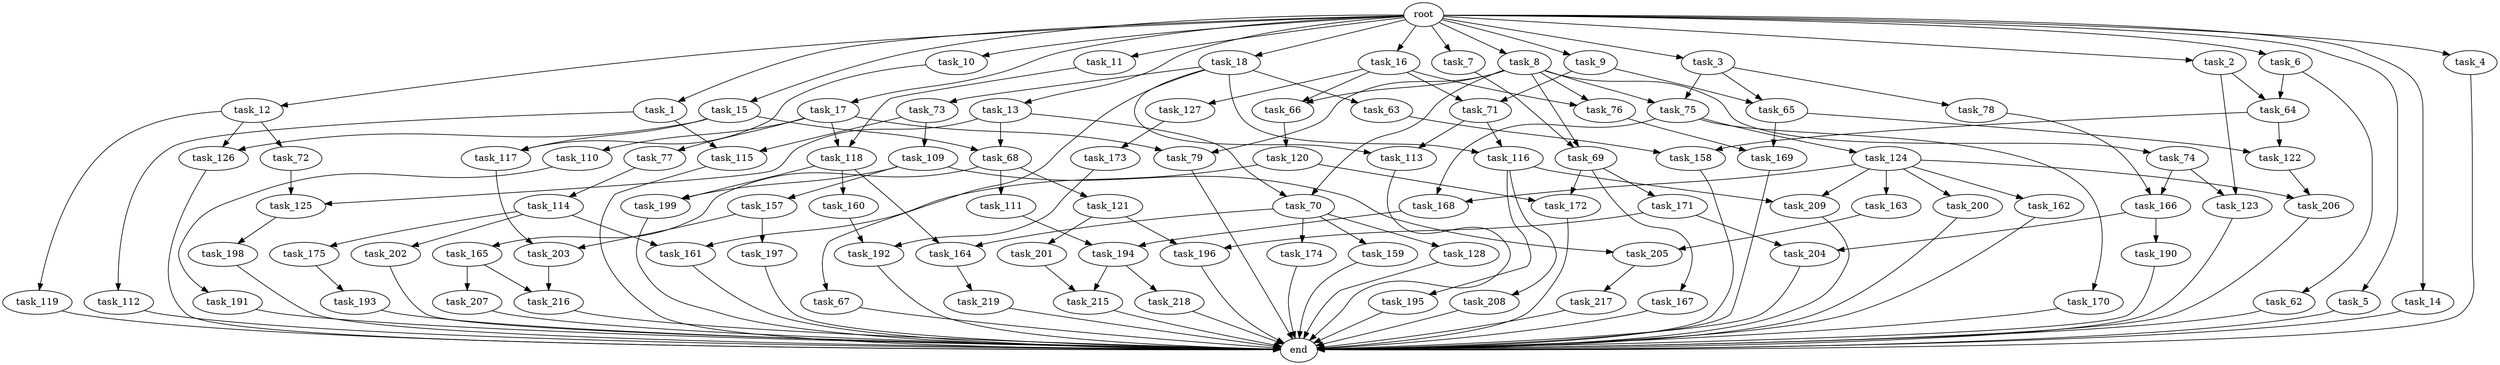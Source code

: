 digraph G {
  task_171 [size="773094113.280000"];
  task_109 [size="4209067950.080000"];
  task_191 [size="3092376453.120000"];
  task_207 [size="2147483648.000000"];
  task_15 [size="10.240000"];
  task_128 [size="1374389534.720000"];
  task_64 [size="10737418240.000000"];
  task_190 [size="1374389534.720000"];
  task_195 [size="8589934592.000000"];
  task_79 [size="7301444403.200000"];
  task_209 [size="17179869184.000000"];
  task_16 [size="10.240000"];
  task_110 [size="4209067950.080000"];
  task_68 [size="6270652252.160000"];
  task_162 [size="8589934592.000000"];
  task_217 [size="2147483648.000000"];
  task_74 [size="3092376453.120000"];
  task_158 [size="14087492730.880001"];
  task_1 [size="10.240000"];
  task_114 [size="2147483648.000000"];
  task_160 [size="1374389534.720000"];
  task_11 [size="10.240000"];
  task_62 [size="8589934592.000000"];
  task_2 [size="10.240000"];
  task_10 [size="10.240000"];
  task_127 [size="6957847019.520000"];
  task_66 [size="10050223472.639999"];
  task_123 [size="3521873182.720000"];
  task_166 [size="3521873182.720000"];
  task_122 [size="11682311045.120001"];
  task_72 [size="773094113.280000"];
  task_17 [size="10.240000"];
  task_174 [size="1374389534.720000"];
  task_199 [size="2147483648.000000"];
  task_67 [size="343597383.680000"];
  task_218 [size="4209067950.080000"];
  task_203 [size="2920577761.280000"];
  task_157 [size="773094113.280000"];
  task_172 [size="1116691496.960000"];
  task_12 [size="10.240000"];
  task_121 [size="8589934592.000000"];
  task_77 [size="4209067950.080000"];
  task_194 [size="12455405158.400000"];
  task_197 [size="2147483648.000000"];
  task_167 [size="773094113.280000"];
  task_70 [size="3865470566.400000"];
  end [size="0.000000"];
  task_170 [size="343597383.680000"];
  task_9 [size="10.240000"];
  task_78 [size="8589934592.000000"];
  task_165 [size="8589934592.000000"];
  task_159 [size="1374389534.720000"];
  task_163 [size="8589934592.000000"];
  task_192 [size="3435973836.800000"];
  task_202 [size="8589934592.000000"];
  task_69 [size="7301444403.200000"];
  task_118 [size="4552665333.760000"];
  task_196 [size="5841155522.560000"];
  task_201 [size="343597383.680000"];
  task_65 [size="15547781611.520000"];
  task_198 [size="1374389534.720000"];
  task_168 [size="8933531975.680000"];
  task_206 [size="12799002542.080000"];
  task_13 [size="10.240000"];
  task_193 [size="5497558138.880000"];
  task_18 [size="10.240000"];
  task_219 [size="2147483648.000000"];
  task_3 [size="10.240000"];
  task_126 [size="6270652252.160000"];
  task_216 [size="10737418240.000000"];
  task_169 [size="4466765987.840000"];
  task_5 [size="10.240000"];
  task_76 [size="10050223472.639999"];
  task_115 [size="4552665333.760000"];
  task_8 [size="10.240000"];
  task_161 [size="8933531975.680000"];
  task_73 [size="343597383.680000"];
  task_14 [size="10.240000"];
  task_116 [size="1717986918.400000"];
  task_4 [size="10.240000"];
  task_119 [size="773094113.280000"];
  task_164 [size="2748779069.440000"];
  task_200 [size="8589934592.000000"];
  task_113 [size="1717986918.400000"];
  task_175 [size="8589934592.000000"];
  task_112 [size="343597383.680000"];
  root [size="0.000000"];
  task_120 [size="5497558138.880000"];
  task_125 [size="2147483648.000000"];
  task_6 [size="10.240000"];
  task_215 [size="6356551598.080000"];
  task_208 [size="8589934592.000000"];
  task_124 [size="343597383.680000"];
  task_117 [size="6871947673.600000"];
  task_173 [size="343597383.680000"];
  task_205 [size="6270652252.160000"];
  task_111 [size="8589934592.000000"];
  task_204 [size="6871947673.600000"];
  task_63 [size="343597383.680000"];
  task_7 [size="10.240000"];
  task_71 [size="13915694039.040001"];
  task_75 [size="11682311045.120001"];

  task_171 -> task_204 [size="536870912.000000"];
  task_171 -> task_196 [size="536870912.000000"];
  task_109 -> task_199 [size="75497472.000000"];
  task_109 -> task_205 [size="75497472.000000"];
  task_109 -> task_157 [size="75497472.000000"];
  task_191 -> end [size="1.000000"];
  task_207 -> end [size="1.000000"];
  task_15 -> task_126 [size="536870912.000000"];
  task_15 -> task_68 [size="536870912.000000"];
  task_15 -> task_117 [size="536870912.000000"];
  task_128 -> end [size="1.000000"];
  task_64 -> task_122 [size="838860800.000000"];
  task_64 -> task_158 [size="838860800.000000"];
  task_190 -> end [size="1.000000"];
  task_195 -> end [size="1.000000"];
  task_79 -> end [size="1.000000"];
  task_209 -> end [size="1.000000"];
  task_16 -> task_127 [size="679477248.000000"];
  task_16 -> task_66 [size="679477248.000000"];
  task_16 -> task_76 [size="679477248.000000"];
  task_16 -> task_71 [size="679477248.000000"];
  task_110 -> task_191 [size="301989888.000000"];
  task_68 -> task_121 [size="838860800.000000"];
  task_68 -> task_111 [size="838860800.000000"];
  task_68 -> task_165 [size="838860800.000000"];
  task_162 -> end [size="1.000000"];
  task_217 -> end [size="1.000000"];
  task_74 -> task_166 [size="134217728.000000"];
  task_74 -> task_123 [size="134217728.000000"];
  task_158 -> end [size="1.000000"];
  task_1 -> task_112 [size="33554432.000000"];
  task_1 -> task_115 [size="33554432.000000"];
  task_114 -> task_161 [size="838860800.000000"];
  task_114 -> task_202 [size="838860800.000000"];
  task_114 -> task_175 [size="838860800.000000"];
  task_160 -> task_192 [size="33554432.000000"];
  task_11 -> task_118 [size="33554432.000000"];
  task_62 -> end [size="1.000000"];
  task_2 -> task_64 [size="209715200.000000"];
  task_2 -> task_123 [size="209715200.000000"];
  task_10 -> task_117 [size="134217728.000000"];
  task_127 -> task_173 [size="33554432.000000"];
  task_66 -> task_120 [size="536870912.000000"];
  task_123 -> end [size="1.000000"];
  task_166 -> task_190 [size="134217728.000000"];
  task_166 -> task_204 [size="134217728.000000"];
  task_122 -> task_206 [size="411041792.000000"];
  task_72 -> task_125 [size="134217728.000000"];
  task_17 -> task_79 [size="411041792.000000"];
  task_17 -> task_118 [size="411041792.000000"];
  task_17 -> task_77 [size="411041792.000000"];
  task_17 -> task_110 [size="411041792.000000"];
  task_174 -> end [size="1.000000"];
  task_199 -> end [size="1.000000"];
  task_67 -> end [size="1.000000"];
  task_218 -> end [size="1.000000"];
  task_203 -> task_216 [size="838860800.000000"];
  task_157 -> task_197 [size="209715200.000000"];
  task_157 -> task_203 [size="209715200.000000"];
  task_172 -> end [size="1.000000"];
  task_12 -> task_72 [size="75497472.000000"];
  task_12 -> task_126 [size="75497472.000000"];
  task_12 -> task_119 [size="75497472.000000"];
  task_121 -> task_196 [size="33554432.000000"];
  task_121 -> task_201 [size="33554432.000000"];
  task_77 -> task_114 [size="209715200.000000"];
  task_194 -> task_215 [size="411041792.000000"];
  task_194 -> task_218 [size="411041792.000000"];
  task_197 -> end [size="1.000000"];
  task_167 -> end [size="1.000000"];
  task_70 -> task_128 [size="134217728.000000"];
  task_70 -> task_159 [size="134217728.000000"];
  task_70 -> task_164 [size="134217728.000000"];
  task_70 -> task_174 [size="134217728.000000"];
  task_170 -> end [size="1.000000"];
  task_9 -> task_71 [size="679477248.000000"];
  task_9 -> task_65 [size="679477248.000000"];
  task_78 -> task_166 [size="209715200.000000"];
  task_165 -> task_207 [size="209715200.000000"];
  task_165 -> task_216 [size="209715200.000000"];
  task_159 -> end [size="1.000000"];
  task_163 -> task_205 [size="536870912.000000"];
  task_192 -> end [size="1.000000"];
  task_202 -> end [size="1.000000"];
  task_69 -> task_171 [size="75497472.000000"];
  task_69 -> task_167 [size="75497472.000000"];
  task_69 -> task_172 [size="75497472.000000"];
  task_118 -> task_160 [size="134217728.000000"];
  task_118 -> task_164 [size="134217728.000000"];
  task_118 -> task_199 [size="134217728.000000"];
  task_196 -> end [size="1.000000"];
  task_201 -> task_215 [size="209715200.000000"];
  task_65 -> task_122 [size="301989888.000000"];
  task_65 -> task_169 [size="301989888.000000"];
  task_198 -> end [size="1.000000"];
  task_168 -> task_194 [size="536870912.000000"];
  task_206 -> end [size="1.000000"];
  task_13 -> task_125 [size="75497472.000000"];
  task_13 -> task_70 [size="75497472.000000"];
  task_13 -> task_68 [size="75497472.000000"];
  task_193 -> end [size="1.000000"];
  task_18 -> task_116 [size="33554432.000000"];
  task_18 -> task_63 [size="33554432.000000"];
  task_18 -> task_67 [size="33554432.000000"];
  task_18 -> task_113 [size="33554432.000000"];
  task_18 -> task_73 [size="33554432.000000"];
  task_219 -> end [size="1.000000"];
  task_3 -> task_78 [size="838860800.000000"];
  task_3 -> task_65 [size="838860800.000000"];
  task_3 -> task_75 [size="838860800.000000"];
  task_126 -> end [size="1.000000"];
  task_216 -> end [size="1.000000"];
  task_169 -> end [size="1.000000"];
  task_5 -> end [size="1.000000"];
  task_76 -> task_169 [size="134217728.000000"];
  task_115 -> end [size="1.000000"];
  task_8 -> task_79 [size="301989888.000000"];
  task_8 -> task_66 [size="301989888.000000"];
  task_8 -> task_69 [size="301989888.000000"];
  task_8 -> task_70 [size="301989888.000000"];
  task_8 -> task_74 [size="301989888.000000"];
  task_8 -> task_76 [size="301989888.000000"];
  task_8 -> task_75 [size="301989888.000000"];
  task_161 -> end [size="1.000000"];
  task_73 -> task_115 [size="411041792.000000"];
  task_73 -> task_109 [size="411041792.000000"];
  task_14 -> end [size="1.000000"];
  task_116 -> task_208 [size="838860800.000000"];
  task_116 -> task_209 [size="838860800.000000"];
  task_116 -> task_195 [size="838860800.000000"];
  task_4 -> end [size="1.000000"];
  task_119 -> end [size="1.000000"];
  task_164 -> task_219 [size="209715200.000000"];
  task_200 -> end [size="1.000000"];
  task_113 -> end [size="1.000000"];
  task_175 -> task_193 [size="536870912.000000"];
  task_112 -> end [size="1.000000"];
  root -> task_8 [size="1.000000"];
  root -> task_9 [size="1.000000"];
  root -> task_16 [size="1.000000"];
  root -> task_14 [size="1.000000"];
  root -> task_6 [size="1.000000"];
  root -> task_4 [size="1.000000"];
  root -> task_5 [size="1.000000"];
  root -> task_1 [size="1.000000"];
  root -> task_10 [size="1.000000"];
  root -> task_13 [size="1.000000"];
  root -> task_15 [size="1.000000"];
  root -> task_11 [size="1.000000"];
  root -> task_3 [size="1.000000"];
  root -> task_12 [size="1.000000"];
  root -> task_2 [size="1.000000"];
  root -> task_18 [size="1.000000"];
  root -> task_7 [size="1.000000"];
  root -> task_17 [size="1.000000"];
  task_120 -> task_161 [size="33554432.000000"];
  task_120 -> task_172 [size="33554432.000000"];
  task_125 -> task_198 [size="134217728.000000"];
  task_6 -> task_62 [size="838860800.000000"];
  task_6 -> task_64 [size="838860800.000000"];
  task_215 -> end [size="1.000000"];
  task_208 -> end [size="1.000000"];
  task_124 -> task_168 [size="838860800.000000"];
  task_124 -> task_200 [size="838860800.000000"];
  task_124 -> task_163 [size="838860800.000000"];
  task_124 -> task_206 [size="838860800.000000"];
  task_124 -> task_162 [size="838860800.000000"];
  task_124 -> task_209 [size="838860800.000000"];
  task_117 -> task_203 [size="75497472.000000"];
  task_173 -> task_192 [size="301989888.000000"];
  task_205 -> task_217 [size="209715200.000000"];
  task_111 -> task_194 [size="679477248.000000"];
  task_204 -> end [size="1.000000"];
  task_63 -> task_158 [size="536870912.000000"];
  task_7 -> task_69 [size="411041792.000000"];
  task_71 -> task_116 [size="134217728.000000"];
  task_71 -> task_113 [size="134217728.000000"];
  task_75 -> task_168 [size="33554432.000000"];
  task_75 -> task_170 [size="33554432.000000"];
  task_75 -> task_124 [size="33554432.000000"];
}
